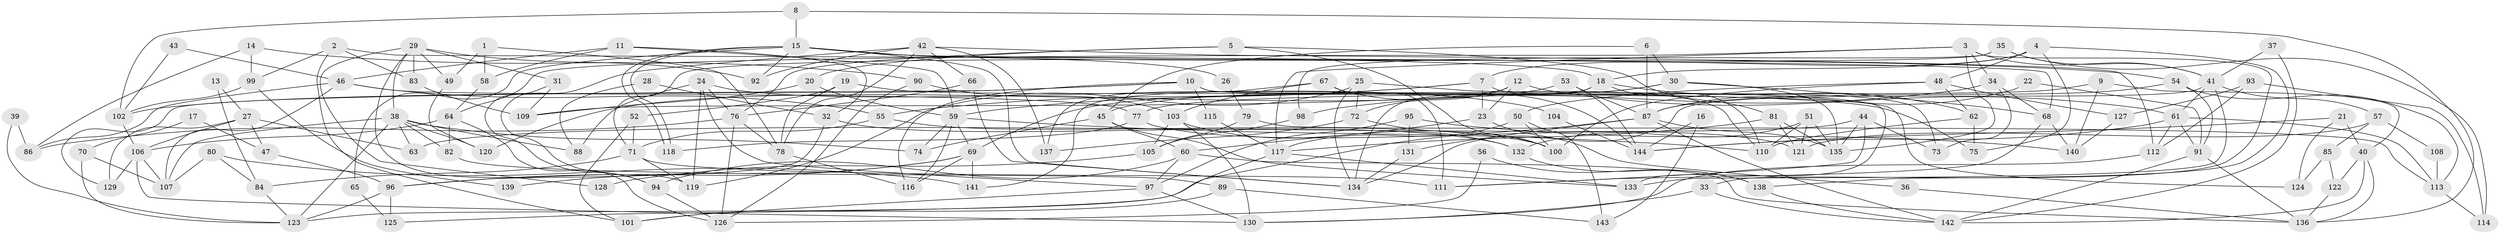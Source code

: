 // coarse degree distribution, {10: 0.05172413793103448, 11: 0.017241379310344827, 7: 0.15517241379310345, 4: 0.10344827586206896, 12: 0.017241379310344827, 13: 0.05172413793103448, 8: 0.08620689655172414, 3: 0.1206896551724138, 6: 0.10344827586206896, 2: 0.08620689655172414, 9: 0.05172413793103448, 5: 0.15517241379310345}
// Generated by graph-tools (version 1.1) at 2025/50/03/04/25 22:50:48]
// undirected, 144 vertices, 288 edges
graph export_dot {
  node [color=gray90,style=filled];
  1;
  2;
  3;
  4;
  5;
  6;
  7;
  8;
  9;
  10;
  11;
  12;
  13;
  14;
  15;
  16;
  17;
  18;
  19;
  20;
  21;
  22;
  23;
  24;
  25;
  26;
  27;
  28;
  29;
  30;
  31;
  32;
  33;
  34;
  35;
  36;
  37;
  38;
  39;
  40;
  41;
  42;
  43;
  44;
  45;
  46;
  47;
  48;
  49;
  50;
  51;
  52;
  53;
  54;
  55;
  56;
  57;
  58;
  59;
  60;
  61;
  62;
  63;
  64;
  65;
  66;
  67;
  68;
  69;
  70;
  71;
  72;
  73;
  74;
  75;
  76;
  77;
  78;
  79;
  80;
  81;
  82;
  83;
  84;
  85;
  86;
  87;
  88;
  89;
  90;
  91;
  92;
  93;
  94;
  95;
  96;
  97;
  98;
  99;
  100;
  101;
  102;
  103;
  104;
  105;
  106;
  107;
  108;
  109;
  110;
  111;
  112;
  113;
  114;
  115;
  116;
  117;
  118;
  119;
  120;
  121;
  122;
  123;
  124;
  125;
  126;
  127;
  128;
  129;
  130;
  131;
  132;
  133;
  134;
  135;
  136;
  137;
  138;
  139;
  140;
  141;
  142;
  143;
  144;
  1 -- 58;
  1 -- 78;
  1 -- 49;
  2 -- 99;
  2 -- 68;
  2 -- 83;
  2 -- 101;
  3 -- 135;
  3 -- 41;
  3 -- 33;
  3 -- 34;
  3 -- 64;
  3 -- 117;
  4 -- 18;
  4 -- 138;
  4 -- 7;
  4 -- 48;
  4 -- 75;
  5 -- 76;
  5 -- 100;
  5 -- 20;
  5 -- 81;
  6 -- 45;
  6 -- 87;
  6 -- 30;
  7 -- 55;
  7 -- 23;
  7 -- 59;
  7 -- 73;
  8 -- 136;
  8 -- 15;
  8 -- 102;
  9 -- 40;
  9 -- 140;
  9 -- 77;
  10 -- 133;
  10 -- 102;
  10 -- 115;
  10 -- 116;
  10 -- 124;
  10 -- 129;
  11 -- 32;
  11 -- 59;
  11 -- 46;
  11 -- 58;
  12 -- 61;
  12 -- 109;
  12 -- 23;
  12 -- 72;
  13 -- 84;
  13 -- 27;
  14 -- 86;
  14 -- 90;
  14 -- 99;
  15 -- 134;
  15 -- 118;
  15 -- 118;
  15 -- 18;
  15 -- 26;
  15 -- 54;
  15 -- 65;
  15 -- 92;
  16 -- 143;
  16 -- 144;
  17 -- 70;
  17 -- 47;
  18 -- 62;
  18 -- 110;
  18 -- 134;
  18 -- 141;
  19 -- 75;
  19 -- 52;
  19 -- 78;
  20 -- 59;
  20 -- 109;
  21 -- 144;
  21 -- 40;
  21 -- 124;
  22 -- 87;
  22 -- 91;
  23 -- 36;
  23 -- 60;
  24 -- 97;
  24 -- 119;
  24 -- 76;
  24 -- 88;
  24 -- 104;
  25 -- 110;
  25 -- 134;
  25 -- 72;
  25 -- 119;
  26 -- 79;
  27 -- 106;
  27 -- 63;
  27 -- 47;
  27 -- 129;
  28 -- 88;
  28 -- 32;
  29 -- 83;
  29 -- 38;
  29 -- 31;
  29 -- 49;
  29 -- 92;
  29 -- 119;
  29 -- 128;
  30 -- 69;
  30 -- 45;
  30 -- 68;
  30 -- 135;
  31 -- 94;
  31 -- 109;
  32 -- 96;
  32 -- 132;
  33 -- 142;
  33 -- 130;
  34 -- 73;
  34 -- 68;
  34 -- 98;
  35 -- 114;
  35 -- 71;
  35 -- 41;
  35 -- 98;
  36 -- 136;
  37 -- 41;
  37 -- 142;
  38 -- 74;
  38 -- 120;
  38 -- 63;
  38 -- 82;
  38 -- 88;
  38 -- 107;
  38 -- 123;
  39 -- 86;
  39 -- 123;
  40 -- 136;
  40 -- 142;
  40 -- 122;
  41 -- 134;
  41 -- 57;
  41 -- 61;
  41 -- 133;
  42 -- 78;
  42 -- 92;
  42 -- 66;
  42 -- 94;
  42 -- 112;
  42 -- 137;
  43 -- 46;
  43 -- 102;
  44 -- 135;
  44 -- 111;
  44 -- 63;
  44 -- 73;
  45 -- 133;
  45 -- 60;
  45 -- 74;
  46 -- 55;
  46 -- 77;
  46 -- 86;
  46 -- 107;
  47 -- 96;
  48 -- 50;
  48 -- 62;
  48 -- 100;
  48 -- 127;
  49 -- 120;
  50 -- 100;
  50 -- 117;
  50 -- 143;
  51 -- 135;
  51 -- 110;
  51 -- 121;
  51 -- 132;
  52 -- 101;
  52 -- 71;
  53 -- 144;
  53 -- 87;
  53 -- 120;
  54 -- 91;
  54 -- 87;
  54 -- 113;
  55 -- 100;
  55 -- 71;
  56 -- 138;
  56 -- 126;
  57 -- 121;
  57 -- 85;
  57 -- 108;
  58 -- 64;
  59 -- 116;
  59 -- 69;
  59 -- 74;
  59 -- 110;
  60 -- 94;
  60 -- 97;
  60 -- 136;
  61 -- 112;
  61 -- 91;
  61 -- 113;
  61 -- 144;
  62 -- 110;
  62 -- 75;
  64 -- 106;
  64 -- 82;
  64 -- 126;
  65 -- 125;
  66 -- 76;
  66 -- 134;
  67 -- 111;
  67 -- 137;
  67 -- 103;
  67 -- 144;
  68 -- 111;
  68 -- 140;
  69 -- 116;
  69 -- 96;
  69 -- 139;
  69 -- 141;
  70 -- 123;
  70 -- 107;
  71 -- 84;
  71 -- 119;
  71 -- 111;
  72 -- 100;
  72 -- 137;
  76 -- 126;
  76 -- 78;
  76 -- 86;
  77 -- 118;
  77 -- 121;
  78 -- 116;
  79 -- 105;
  79 -- 113;
  80 -- 141;
  80 -- 107;
  80 -- 84;
  81 -- 121;
  81 -- 117;
  81 -- 135;
  82 -- 89;
  83 -- 109;
  84 -- 123;
  85 -- 124;
  85 -- 122;
  87 -- 135;
  87 -- 123;
  87 -- 131;
  87 -- 142;
  89 -- 101;
  89 -- 143;
  90 -- 126;
  90 -- 103;
  91 -- 136;
  91 -- 142;
  93 -- 127;
  93 -- 112;
  93 -- 114;
  94 -- 126;
  95 -- 131;
  95 -- 97;
  95 -- 140;
  96 -- 123;
  96 -- 125;
  97 -- 130;
  97 -- 101;
  98 -- 105;
  99 -- 102;
  99 -- 139;
  102 -- 106;
  103 -- 130;
  103 -- 105;
  103 -- 132;
  104 -- 144;
  105 -- 128;
  106 -- 129;
  106 -- 107;
  106 -- 130;
  108 -- 113;
  112 -- 130;
  113 -- 114;
  115 -- 117;
  117 -- 125;
  117 -- 133;
  122 -- 136;
  127 -- 140;
  131 -- 134;
  132 -- 138;
  138 -- 142;
}
